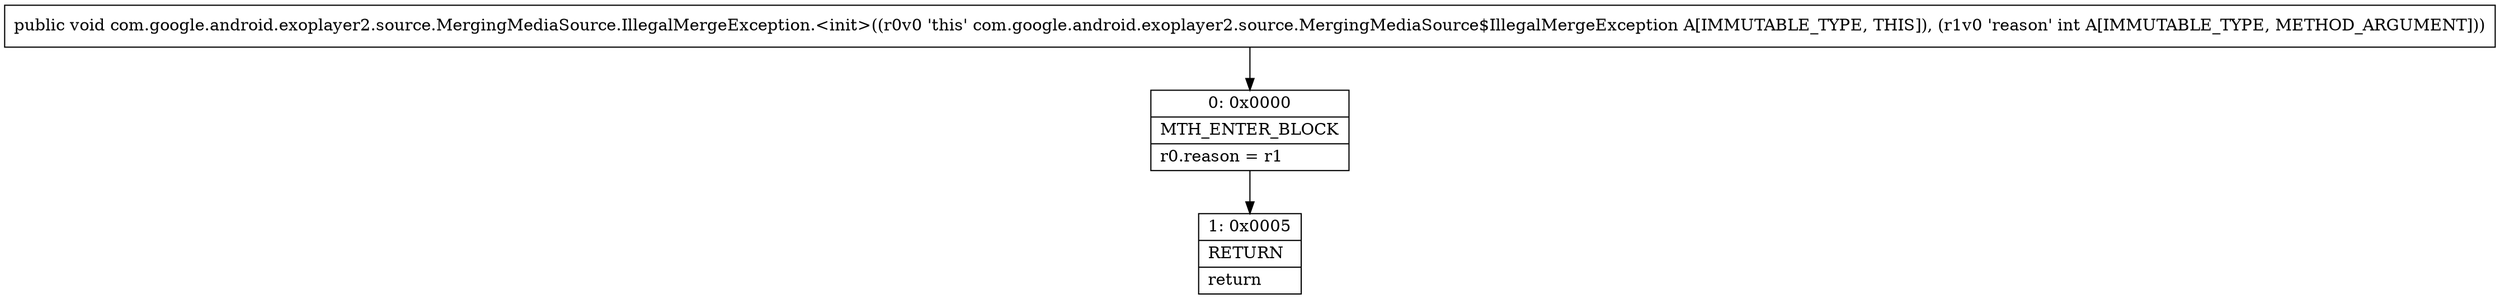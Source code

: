 digraph "CFG forcom.google.android.exoplayer2.source.MergingMediaSource.IllegalMergeException.\<init\>(I)V" {
Node_0 [shape=record,label="{0\:\ 0x0000|MTH_ENTER_BLOCK\l|r0.reason = r1\l}"];
Node_1 [shape=record,label="{1\:\ 0x0005|RETURN\l|return\l}"];
MethodNode[shape=record,label="{public void com.google.android.exoplayer2.source.MergingMediaSource.IllegalMergeException.\<init\>((r0v0 'this' com.google.android.exoplayer2.source.MergingMediaSource$IllegalMergeException A[IMMUTABLE_TYPE, THIS]), (r1v0 'reason' int A[IMMUTABLE_TYPE, METHOD_ARGUMENT])) }"];
MethodNode -> Node_0;
Node_0 -> Node_1;
}

